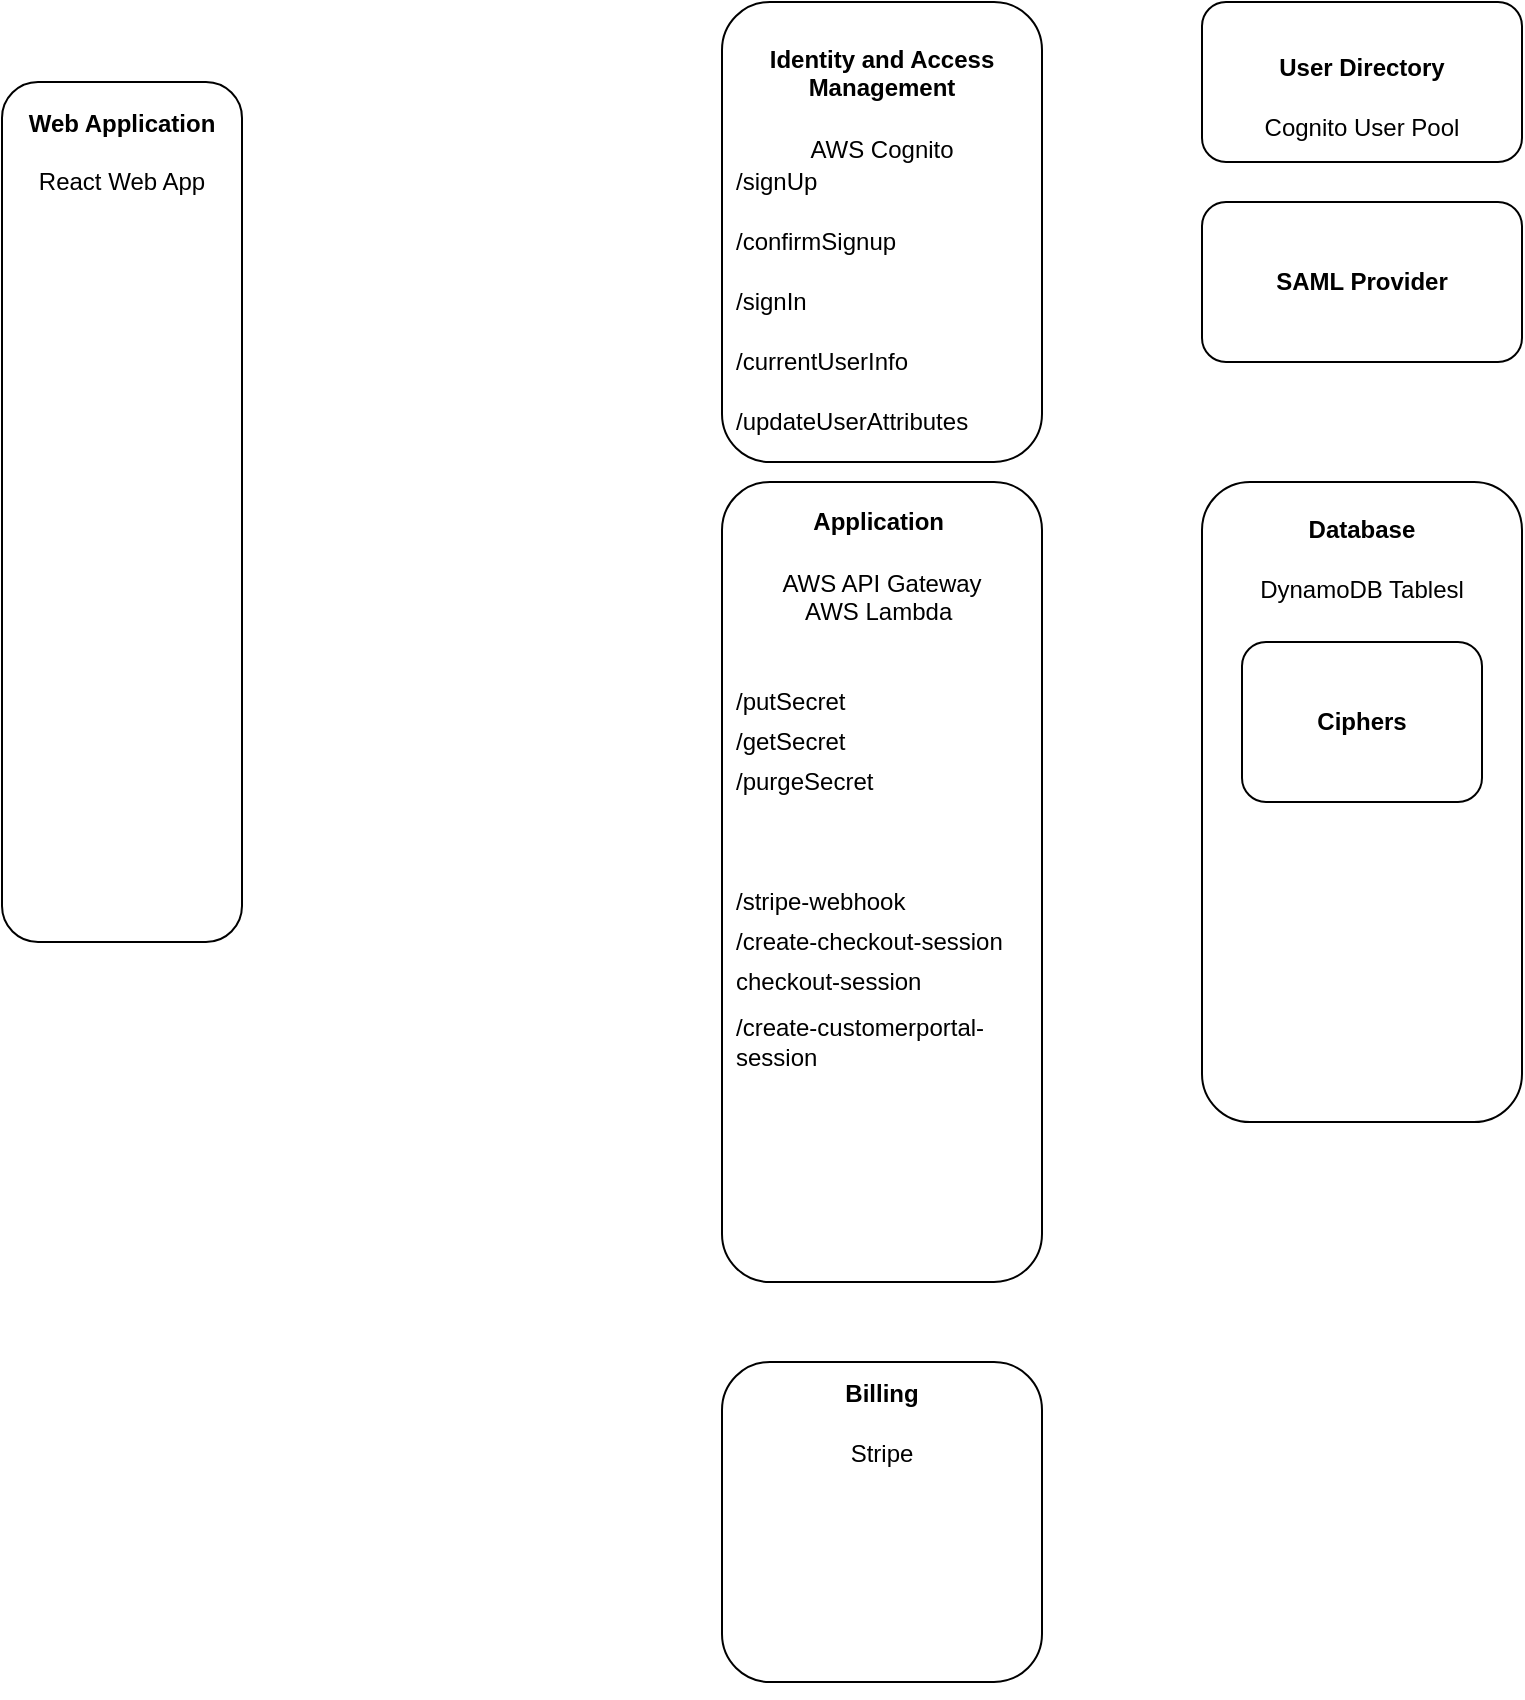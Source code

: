 <mxfile version="13.9.7" type="github" pages="5">
  <diagram id="Hv6Z0Z-jgz0hXXmfDjHY" name="Application Architecture">
    <mxGraphModel dx="1330" dy="662" grid="1" gridSize="10" guides="1" tooltips="1" connect="1" arrows="1" fold="1" page="1" pageScale="1" pageWidth="850" pageHeight="1100" math="0" shadow="0">
      <root>
        <mxCell id="0" />
        <mxCell id="1" parent="0" />
        <mxCell id="rAYTz6jgHJq_qLiI7_aH-13" value="&lt;h4&gt;Identity and Access Management&lt;/h4&gt;AWS Cognito&lt;br&gt;&lt;br&gt;&lt;br&gt;&lt;br&gt;&lt;br&gt;&lt;br&gt;&lt;br&gt;&lt;br&gt;&lt;br&gt;&lt;br&gt;&lt;br&gt;" style="rounded=1;whiteSpace=wrap;html=1;rotation=0;" parent="1" vertex="1">
          <mxGeometry x="400" width="160" height="230" as="geometry" />
        </mxCell>
        <mxCell id="rAYTz6jgHJq_qLiI7_aH-3" value="&lt;h4&gt;Billing&lt;/h4&gt;Stripe&lt;br&gt;&lt;br&gt;&lt;br&gt;&lt;br&gt;&lt;br&gt;&lt;br&gt;&lt;br&gt;&lt;br&gt;&lt;br&gt;" style="rounded=1;whiteSpace=wrap;html=1;rotation=0;" parent="1" vertex="1">
          <mxGeometry x="400" y="680" width="160" height="160" as="geometry" />
        </mxCell>
        <mxCell id="rAYTz6jgHJq_qLiI7_aH-6" value="&lt;h4&gt;Application&amp;nbsp;&lt;/h4&gt;AWS API Gateway&lt;br&gt;AWS Lambda&amp;nbsp;&lt;br&gt;&lt;br&gt;&lt;br&gt;&lt;br&gt;&lt;br&gt;&lt;br&gt;&lt;br&gt;&lt;br&gt;&lt;br&gt;&lt;br&gt;&lt;br&gt;&lt;br&gt;&lt;br&gt;&lt;br&gt;&lt;br&gt;&lt;br&gt;&lt;br&gt;&lt;br&gt;&lt;br&gt;&lt;br&gt;&lt;br&gt;&lt;br&gt;&lt;br&gt;&lt;br&gt;" style="rounded=1;whiteSpace=wrap;html=1;rotation=0;" parent="1" vertex="1">
          <mxGeometry x="400" y="240" width="160" height="400" as="geometry" />
        </mxCell>
        <mxCell id="rAYTz6jgHJq_qLiI7_aH-10" value="/signUp" style="text;html=1;strokeColor=none;fillColor=none;align=left;verticalAlign=middle;whiteSpace=wrap;rounded=0;" parent="1" vertex="1">
          <mxGeometry x="405" y="80" width="40" height="20" as="geometry" />
        </mxCell>
        <mxCell id="rAYTz6jgHJq_qLiI7_aH-21" value="/confirmSignup" style="text;html=1;strokeColor=none;fillColor=none;align=left;verticalAlign=middle;whiteSpace=wrap;rounded=0;" parent="1" vertex="1">
          <mxGeometry x="405" y="110" width="40" height="20" as="geometry" />
        </mxCell>
        <mxCell id="rAYTz6jgHJq_qLiI7_aH-22" value="/signIn" style="text;html=1;strokeColor=none;fillColor=none;align=left;verticalAlign=middle;whiteSpace=wrap;rounded=0;" parent="1" vertex="1">
          <mxGeometry x="405" y="140" width="40" height="20" as="geometry" />
        </mxCell>
        <mxCell id="rAYTz6jgHJq_qLiI7_aH-23" value="&lt;h4&gt;User Directory&lt;/h4&gt;Cognito User Pool" style="rounded=1;whiteSpace=wrap;html=1;rotation=0;" parent="1" vertex="1">
          <mxGeometry x="640" width="160" height="80" as="geometry" />
        </mxCell>
        <mxCell id="rAYTz6jgHJq_qLiI7_aH-24" value="&lt;div&gt;&lt;b&gt;Web Application&lt;/b&gt;&lt;/div&gt;&lt;div&gt;&lt;b&gt;&lt;br&gt;&lt;/b&gt;&lt;/div&gt;&lt;div&gt;React Web App&lt;/div&gt;&lt;div&gt;&lt;br&gt;&lt;/div&gt;&lt;div&gt;&lt;br&gt;&lt;/div&gt;&lt;div&gt;&lt;br&gt;&lt;/div&gt;&lt;div&gt;&lt;br&gt;&lt;/div&gt;&lt;div&gt;&lt;br&gt;&lt;/div&gt;&lt;div&gt;&lt;br&gt;&lt;/div&gt;&lt;div&gt;&lt;br&gt;&lt;/div&gt;&lt;div&gt;&lt;br&gt;&lt;/div&gt;&lt;div&gt;&lt;br&gt;&lt;/div&gt;&lt;div&gt;&lt;br&gt;&lt;/div&gt;&lt;div&gt;&lt;br&gt;&lt;/div&gt;&lt;div&gt;&lt;br&gt;&lt;/div&gt;&lt;div&gt;&lt;br&gt;&lt;/div&gt;&lt;div&gt;&lt;br&gt;&lt;/div&gt;&lt;div&gt;&lt;br&gt;&lt;/div&gt;&lt;div&gt;&lt;br&gt;&lt;/div&gt;&lt;div&gt;&lt;br&gt;&lt;/div&gt;&lt;div&gt;&lt;br&gt;&lt;/div&gt;&lt;div&gt;&lt;br&gt;&lt;/div&gt;&lt;div&gt;&lt;br&gt;&lt;/div&gt;&lt;div&gt;&lt;br&gt;&lt;/div&gt;&lt;div&gt;&lt;br&gt;&lt;/div&gt;&lt;div&gt;&lt;br&gt;&lt;/div&gt;&lt;div&gt;&lt;br&gt;&lt;/div&gt;&lt;div&gt;&lt;br&gt;&lt;/div&gt;" style="rounded=1;whiteSpace=wrap;html=1;align=center;" parent="1" vertex="1">
          <mxGeometry x="40" y="40" width="120" height="430" as="geometry" />
        </mxCell>
        <mxCell id="rAYTz6jgHJq_qLiI7_aH-28" value="&lt;h4&gt;Database&lt;/h4&gt;DynamoDB Tablesl&lt;br&gt;&lt;br&gt;&lt;br&gt;&lt;br&gt;&lt;br&gt;&lt;br&gt;&lt;br&gt;&lt;br&gt;&lt;br&gt;&lt;br&gt;&lt;br&gt;&lt;br&gt;&lt;br&gt;&lt;br&gt;&lt;br&gt;&lt;br&gt;&lt;br&gt;&lt;br&gt;&lt;br&gt;" style="rounded=1;whiteSpace=wrap;html=1;rotation=0;" parent="1" vertex="1">
          <mxGeometry x="640" y="240" width="160" height="320" as="geometry" />
        </mxCell>
        <mxCell id="_rLPY60AcB8KLhZ8MVNL-1" value="&lt;h4&gt;Ciphers&lt;/h4&gt;" style="rounded=1;whiteSpace=wrap;html=1;rotation=0;" parent="1" vertex="1">
          <mxGeometry x="660" y="320" width="120" height="80" as="geometry" />
        </mxCell>
        <mxCell id="CP3uooLWyoKTAAhPnvAy-1" value="&lt;h4&gt;SAML Provider&lt;/h4&gt;" style="rounded=1;whiteSpace=wrap;html=1;rotation=0;" parent="1" vertex="1">
          <mxGeometry x="640" y="100" width="160" height="80" as="geometry" />
        </mxCell>
        <mxCell id="HtaPsJCZTVptxdijYcUO-7" value="/putSecret" style="text;html=1;strokeColor=none;fillColor=none;align=left;verticalAlign=middle;whiteSpace=wrap;rounded=0;" parent="1" vertex="1">
          <mxGeometry x="405" y="340" width="40" height="20" as="geometry" />
        </mxCell>
        <mxCell id="HtaPsJCZTVptxdijYcUO-8" value="/getSecret" style="text;html=1;strokeColor=none;fillColor=none;align=left;verticalAlign=middle;whiteSpace=wrap;rounded=0;" parent="1" vertex="1">
          <mxGeometry x="405" y="360" width="40" height="20" as="geometry" />
        </mxCell>
        <mxCell id="HtaPsJCZTVptxdijYcUO-9" value="/purgeSecret" style="text;html=1;strokeColor=none;fillColor=none;align=left;verticalAlign=middle;whiteSpace=wrap;rounded=0;" parent="1" vertex="1">
          <mxGeometry x="405" y="380" width="40" height="20" as="geometry" />
        </mxCell>
        <mxCell id="HtaPsJCZTVptxdijYcUO-10" value="/create-checkout-session" style="text;html=1;strokeColor=none;fillColor=none;align=left;verticalAlign=middle;whiteSpace=wrap;rounded=0;" parent="1" vertex="1">
          <mxGeometry x="405" y="460" width="145" height="20" as="geometry" />
        </mxCell>
        <mxCell id="HtaPsJCZTVptxdijYcUO-12" value="/currentUserInfo" style="text;html=1;strokeColor=none;fillColor=none;align=left;verticalAlign=middle;whiteSpace=wrap;rounded=0;" parent="1" vertex="1">
          <mxGeometry x="405" y="170" width="40" height="20" as="geometry" />
        </mxCell>
        <mxCell id="HtaPsJCZTVptxdijYcUO-16" value="/updateUserAttributes" style="text;html=1;strokeColor=none;fillColor=none;align=left;verticalAlign=middle;whiteSpace=wrap;rounded=0;" parent="1" vertex="1">
          <mxGeometry x="405" y="200" width="40" height="20" as="geometry" />
        </mxCell>
        <mxCell id="avt5vIIPCPfY_CYcahbM-1" value="/create-customerportal-session" style="text;html=1;strokeColor=none;fillColor=none;align=left;verticalAlign=middle;whiteSpace=wrap;rounded=0;" parent="1" vertex="1">
          <mxGeometry x="405" y="510" width="145" height="20" as="geometry" />
        </mxCell>
        <mxCell id="avt5vIIPCPfY_CYcahbM-2" value="/stripe-webhook" style="text;html=1;strokeColor=none;fillColor=none;align=left;verticalAlign=middle;whiteSpace=wrap;rounded=0;" parent="1" vertex="1">
          <mxGeometry x="405" y="440" width="145" height="20" as="geometry" />
        </mxCell>
        <mxCell id="smLbkYnNgfmEr017NGvr-1" value="checkout-session" style="text;html=1;strokeColor=none;fillColor=none;align=left;verticalAlign=middle;whiteSpace=wrap;rounded=0;" vertex="1" parent="1">
          <mxGeometry x="405" y="480" width="145" height="20" as="geometry" />
        </mxCell>
      </root>
    </mxGraphModel>
  </diagram>
  <diagram id="meiobIrOe3v6sIiOFs1T" name="Customer Signup Workflow">
    <mxGraphModel dx="1330" dy="662" grid="1" gridSize="10" guides="1" tooltips="1" connect="1" arrows="1" fold="1" page="1" pageScale="1" pageWidth="850" pageHeight="1100" math="0" shadow="0">
      <root>
        <mxCell id="_9yXxtEjR1OTdAbJsEgE-0" />
        <mxCell id="_9yXxtEjR1OTdAbJsEgE-1" parent="_9yXxtEjR1OTdAbJsEgE-0" />
        <mxCell id="KRTxZYGXJsxzrHXSowZi-0" value="Customer Signup Workflow" style="text;html=1;align=left;verticalAlign=middle;resizable=0;points=[];autosize=1;fontStyle=1" vertex="1" parent="_9yXxtEjR1OTdAbJsEgE-1">
          <mxGeometry x="120" y="40" width="170" height="20" as="geometry" />
        </mxCell>
        <mxCell id="KRTxZYGXJsxzrHXSowZi-1" value="&lt;div style=&quot;text-align: left&quot;&gt;Signup.js&lt;/div&gt;&lt;div style=&quot;text-align: left&quot;&gt;&amp;nbsp; &amp;nbsp;Create Cognito customer&lt;/div&gt;&lt;div style=&quot;text-align: left&quot;&gt;&amp;nbsp; &amp;nbsp;Validate E-mail&lt;/div&gt;&lt;div style=&quot;text-align: left&quot;&gt;&amp;nbsp; &amp;nbsp; Type in Code&lt;/div&gt;&lt;br&gt;&lt;div&gt;&lt;div&gt;&lt;div style=&quot;text-align: left&quot;&gt;&amp;nbsp; &amp;nbsp; &amp;nbsp;E-mail matches existing Domain?&lt;/div&gt;&lt;/div&gt;&lt;/div&gt;&lt;div style=&quot;text-align: left&quot;&gt;&amp;nbsp; &amp;nbsp; &amp;nbsp;Yes - Job done - redirect to /&lt;br&gt;&lt;/div&gt;&lt;div style=&quot;text-align: left&quot;&gt;&lt;br&gt;&lt;/div&gt;&lt;div style=&quot;text-align: left&quot;&gt;&amp;nbsp; &amp;nbsp; No -&amp;nbsp;&lt;/div&gt;&lt;div style=&quot;text-align: left&quot;&gt;&amp;nbsp; &amp;nbsp; &amp;nbsp; &amp;nbsp; &amp;nbsp; &amp;nbsp;Call create-checkout-session (pass e-mail)&lt;/div&gt;&lt;div style=&quot;text-align: left&quot;&gt;&amp;nbsp; &amp;nbsp; &amp;nbsp; &amp;nbsp; &amp;nbsp; &amp;nbsp;Stripe redirects to /success?sessionId=n&lt;/div&gt;&lt;div style=&quot;text-align: left&quot;&gt;&amp;nbsp; &amp;nbsp; &amp;nbsp; &amp;nbsp; &amp;nbsp; &amp;nbsp;Call checkout-session serverless function&lt;/div&gt;&lt;div style=&quot;text-align: left&quot;&gt;&amp;nbsp; &amp;nbsp; &amp;nbsp; &amp;nbsp; &amp;nbsp; &amp;nbsp;Display Loader / Spinner&lt;/div&gt;&lt;div style=&quot;text-align: left&quot;&gt;&lt;br&gt;&lt;/div&gt;&lt;div style=&quot;text-align: left&quot;&gt;&amp;nbsp; &amp;nbsp; &amp;nbsp; &amp;nbsp; &amp;nbsp; checkout-session serverless function&lt;/div&gt;&lt;div style=&quot;text-align: left&quot;&gt;&amp;nbsp; &amp;nbsp; &amp;nbsp; &amp;nbsp; &amp;nbsp; &amp;nbsp; &amp;nbsp; &amp;nbsp; &amp;nbsp;Call Cognito Auth.updateUserAttributes&lt;/div&gt;&lt;div style=&quot;text-align: left&quot;&gt;&amp;nbsp; &amp;nbsp; &amp;nbsp; &amp;nbsp; &amp;nbsp; &amp;nbsp; &amp;nbsp; &amp;nbsp; &amp;nbsp; &amp;nbsp; &amp;nbsp; &amp;nbsp; add stripeCustomerId&lt;/div&gt;&lt;div style=&quot;text-align: left&quot;&gt;&amp;nbsp; &amp;nbsp; &amp;nbsp; &amp;nbsp; &amp;nbsp; &amp;nbsp; &amp;nbsp; &amp;nbsp; &amp;nbsp; &amp;nbsp; &amp;nbsp; &amp;nbsp; suscriptionName&lt;/div&gt;&lt;div style=&quot;text-align: left&quot;&gt;&amp;nbsp; &amp;nbsp; &amp;nbsp; &amp;nbsp; &amp;nbsp; &amp;nbsp; &amp;nbsp; &amp;nbsp; &amp;nbsp; &amp;nbsp; &amp;nbsp; &amp;nbsp; subscriptionActiveToDate (or whatever this is called)&lt;/div&gt;&lt;div style=&quot;text-align: left&quot;&gt;&amp;nbsp; &amp;nbsp; &amp;nbsp; &amp;nbsp; &amp;nbsp; &amp;nbsp; &amp;nbsp; &amp;nbsp; &amp;nbsp; &amp;nbsp; &amp;nbsp; &amp;nbsp; isBillingAdmin=true&lt;/div&gt;&lt;div style=&quot;text-align: left&quot;&gt;&amp;nbsp; &amp;nbsp; &amp;nbsp; &amp;nbsp; &amp;nbsp; &amp;nbsp; &amp;nbsp; &amp;nbsp; &amp;nbsp; &amp;nbsp; &amp;nbsp; &amp;nbsp; IsUserAdmin=true&lt;/div&gt;&lt;div style=&quot;text-align: left&quot;&gt;&amp;nbsp; &amp;nbsp; &amp;nbsp; &amp;nbsp; &amp;nbsp; &amp;nbsp; &amp;nbsp; &amp;nbsp; &amp;nbsp;Redirect to /Settings?sessionId=n&lt;/div&gt;&lt;div style=&quot;text-align: left&quot;&gt;&lt;br&gt;&lt;/div&gt;&lt;div style=&quot;text-align: left&quot;&gt;&amp;nbsp; &amp;nbsp; &amp;nbsp; &amp;nbsp; &amp;nbsp; &amp;nbsp; &amp;nbsp; &amp;nbsp; Display &#39;Manage Account&#39; Button&lt;/div&gt;&lt;div style=&quot;text-align: left&quot;&gt;&amp;nbsp; &amp;nbsp; &amp;nbsp; &amp;nbsp; &amp;nbsp; &amp;nbsp; &amp;nbsp; &amp;nbsp; &amp;nbsp; &amp;nbsp; &amp;nbsp; &amp;nbsp; onClick(call create-portal-session)&lt;/div&gt;&lt;div style=&quot;text-align: left&quot;&gt;&lt;br&gt;&lt;/div&gt;&lt;div style=&quot;text-align: left&quot;&gt;&lt;br&gt;&lt;/div&gt;" style="text;html=1;align=center;verticalAlign=middle;resizable=0;points=[];autosize=1;" vertex="1" parent="_9yXxtEjR1OTdAbJsEgE-1">
          <mxGeometry x="120" y="75" width="370" height="380" as="geometry" />
        </mxCell>
      </root>
    </mxGraphModel>
  </diagram>
  <diagram id="NxciisnmmN84hfSMXkzs" name="CICD">
    <mxGraphModel dx="1330" dy="662" grid="1" gridSize="10" guides="1" tooltips="1" connect="1" arrows="1" fold="1" page="1" pageScale="1" pageWidth="850" pageHeight="1100" math="0" shadow="0">
      <root>
        <mxCell id="5weoIt8CV3_sYMo1khrZ-0" />
        <mxCell id="5weoIt8CV3_sYMo1khrZ-1" parent="5weoIt8CV3_sYMo1khrZ-0" />
        <mxCell id="gUvDCBEUuUBYy2Yh0ItH-0" value="&lt;h4&gt;Seed.run&lt;/h4&gt;&lt;div&gt;pipeline: development&amp;nbsp;&lt;/div&gt;&lt;a target=&quot;_blank&quot; href=&quot;https://ryqb0azfd7.execute-api.ap-southeast-2.amazonaws.com/dev&quot; style=&quot;box-sizing: border-box ; color: rgb(46 , 45 , 51) ; text-decoration: none ; transition: 0.3s ; font-family: &amp;#34;rubik&amp;#34; , sans-serif ; text-align: left&quot;&gt;&lt;font style=&quot;font-size: 12px&quot;&gt;ryqb0azfd7.execute-api.ap-southeast-2.amazonaws.com/dev&lt;/font&gt;&lt;/a&gt;&lt;div&gt;&lt;br&gt;&lt;/div&gt;&lt;div&gt;pipeline: production (manual deploy)&lt;/div&gt;&lt;div&gt;qnsed5flsh.execute-api.ap-southeast-2.amazonaws.com/prod&lt;br&gt;&lt;/div&gt;" style="rounded=1;whiteSpace=wrap;html=1;rotation=0;" parent="5weoIt8CV3_sYMo1khrZ-1" vertex="1">
          <mxGeometry x="320" y="320" width="520" height="200" as="geometry" />
        </mxCell>
        <mxCell id="gUvDCBEUuUBYy2Yh0ItH-1" value="&lt;h4&gt;GitHub&lt;/h4&gt;&lt;br&gt;&lt;br&gt;&lt;br&gt;&lt;br&gt;&lt;br&gt;&lt;br&gt;&lt;br&gt;&lt;br&gt;&lt;br&gt;&lt;br&gt;&lt;br&gt;&lt;br&gt;&lt;br&gt;&lt;br&gt;&lt;br&gt;&lt;br&gt;" style="rounded=1;whiteSpace=wrap;html=1;rotation=0;" parent="5weoIt8CV3_sYMo1khrZ-1" vertex="1">
          <mxGeometry x="40" y="120" width="240" height="440" as="geometry" />
        </mxCell>
        <mxCell id="gUvDCBEUuUBYy2Yh0ItH-2" value="&lt;h4&gt;Secret-Sharer-Client Repo&lt;/h4&gt;&lt;div&gt;branch: master&lt;/div&gt;&lt;div&gt;branch: dev-branch&lt;/div&gt;" style="rounded=1;whiteSpace=wrap;html=1;rotation=0;" parent="5weoIt8CV3_sYMo1khrZ-1" vertex="1">
          <mxGeometry x="80" y="200" width="160" height="80" as="geometry" />
        </mxCell>
        <mxCell id="gUvDCBEUuUBYy2Yh0ItH-3" value="&lt;h4&gt;Secret-Sharer-Server Repo&lt;/h4&gt;&lt;div&gt;branch: master&lt;/div&gt;" style="rounded=1;whiteSpace=wrap;html=1;rotation=0;" parent="5weoIt8CV3_sYMo1khrZ-1" vertex="1">
          <mxGeometry x="80" y="320" width="160" height="200" as="geometry" />
        </mxCell>
        <mxCell id="gUvDCBEUuUBYy2Yh0ItH-4" value="&lt;h4&gt;Netlify&lt;/h4&gt;&amp;nbsp; &amp;nbsp; &amp;nbsp; &amp;nbsp; &amp;nbsp; &amp;nbsp; &amp;nbsp; &amp;nbsp; &amp;nbsp; &amp;nbsp; &amp;nbsp; &amp;nbsp; &amp;nbsp; &amp;nbsp; &amp;nbsp; &amp;nbsp; &amp;nbsp; &amp;nbsp; &amp;nbsp; &amp;nbsp; &amp;nbsp; &amp;nbsp; &amp;nbsp; &amp;nbsp; &amp;nbsp; &amp;nbsp; &amp;nbsp; &amp;nbsp; &amp;nbsp; &amp;nbsp; &amp;nbsp; &amp;nbsp; &amp;nbsp; &amp;nbsp; &amp;nbsp; &amp;nbsp; &amp;nbsp; &amp;nbsp; &amp;nbsp; &amp;nbsp; &amp;nbsp; &amp;nbsp; &amp;nbsp; &amp;nbsp; &amp;nbsp; &amp;nbsp;https://master--secret-sharer.netlify.app&lt;br&gt;&lt;div&gt;&lt;div&gt;&lt;div&gt;&lt;div&gt;&lt;div&gt;&lt;div&gt;&lt;div&gt;&lt;div&gt;&lt;div&gt;&lt;div&gt;&amp;nbsp; &amp;nbsp; &amp;nbsp; &amp;nbsp; &amp;nbsp; &amp;nbsp; &amp;nbsp; &amp;nbsp; &amp;nbsp; &amp;nbsp; &amp;nbsp; &amp;nbsp; &amp;nbsp; &amp;nbsp; &amp;nbsp; &amp;nbsp; &amp;nbsp; &amp;nbsp; &amp;nbsp; &amp;nbsp; &amp;nbsp; &amp;nbsp; &amp;nbsp; &amp;nbsp; &amp;nbsp; &amp;nbsp; &amp;nbsp; &amp;nbsp; &amp;nbsp; &amp;nbsp; &amp;nbsp; &amp;nbsp; &amp;nbsp; &amp;nbsp; &amp;nbsp; &amp;nbsp; &amp;nbsp; &amp;nbsp; &amp;nbsp; &amp;nbsp; &amp;nbsp; &amp;nbsp; &amp;nbsp;https:/dev-branch--secret-sharer.netlify.app&lt;/div&gt;&lt;/div&gt;&lt;/div&gt;&lt;/div&gt;&lt;/div&gt;&lt;/div&gt;&lt;/div&gt;&lt;/div&gt;&lt;/div&gt;&lt;/div&gt;" style="rounded=1;whiteSpace=wrap;html=1;rotation=0;" parent="5weoIt8CV3_sYMo1khrZ-1" vertex="1">
          <mxGeometry x="320" y="200" width="520" height="80" as="geometry" />
        </mxCell>
        <mxCell id="gUvDCBEUuUBYy2Yh0ItH-7" value="&lt;h4&gt;Cloudflare&lt;/h4&gt;&lt;div&gt;CNAME&lt;/div&gt;&lt;div&gt;shhh.link&lt;/div&gt;master--secret-sharer.netlify.app&lt;div&gt;&amp;nbsp;&lt;/div&gt;" style="rounded=1;whiteSpace=wrap;html=1;rotation=0;" parent="5weoIt8CV3_sYMo1khrZ-1" vertex="1">
          <mxGeometry x="590" y="80" width="250" height="80" as="geometry" />
        </mxCell>
      </root>
    </mxGraphModel>
  </diagram>
  <diagram id="8XQlMVYwTLiwBFjd8v2O" name="Mgmt &amp; Reporting">
    <mxGraphModel dx="1330" dy="662" grid="1" gridSize="10" guides="1" tooltips="1" connect="1" arrows="1" fold="1" page="1" pageScale="1" pageWidth="850" pageHeight="1100" math="0" shadow="0">
      <root>
        <mxCell id="kYcK-3j_SrmOTwIYCgRn-0" />
        <mxCell id="kYcK-3j_SrmOTwIYCgRn-1" parent="kYcK-3j_SrmOTwIYCgRn-0" />
        <mxCell id="4YO0bs2g4u5x8FvCbHhL-0" value="&lt;h4&gt;Serverless.com&lt;/h4&gt;&lt;div&gt;Serverless Usage and Statistics&lt;/div&gt;" style="rounded=1;whiteSpace=wrap;html=1;rotation=0;" parent="kYcK-3j_SrmOTwIYCgRn-1" vertex="1">
          <mxGeometry x="160" y="680" width="520" height="80" as="geometry" />
        </mxCell>
        <mxCell id="4YO0bs2g4u5x8FvCbHhL-4" value="&lt;h4&gt;Sentry.io&lt;/h4&gt;React Web Application Usage, Statistics and Bug Tracking" style="rounded=1;whiteSpace=wrap;html=1;rotation=0;" parent="kYcK-3j_SrmOTwIYCgRn-1" vertex="1">
          <mxGeometry x="160" y="560" width="520" height="80" as="geometry" />
        </mxCell>
        <mxCell id="4YO0bs2g4u5x8FvCbHhL-5" value="&lt;h4&gt;Cloudflare&lt;/h4&gt;&lt;div&gt;DNS and WAF Management, Usage and Statistics&lt;/div&gt;&lt;div&gt;&amp;nbsp;&lt;/div&gt;" style="rounded=1;whiteSpace=wrap;html=1;rotation=0;" parent="kYcK-3j_SrmOTwIYCgRn-1" vertex="1">
          <mxGeometry x="160" y="80" width="520" height="80" as="geometry" />
        </mxCell>
        <mxCell id="4YO0bs2g4u5x8FvCbHhL-6" value="&lt;h4&gt;Amazonaws.com&lt;/h4&gt;&lt;div&gt;DynamoDB, Cognito, API Gateway &amp;amp; Lambda Management, Usage and Statistics&lt;/div&gt;" style="rounded=1;whiteSpace=wrap;html=1;rotation=0;" parent="kYcK-3j_SrmOTwIYCgRn-1" vertex="1">
          <mxGeometry x="160" y="800" width="520" height="80" as="geometry" />
        </mxCell>
        <mxCell id="4YO0bs2g4u5x8FvCbHhL-7" value="&lt;h4&gt;Github.com&lt;/h4&gt;Code Repository Management, Usage and Statistics" style="rounded=1;whiteSpace=wrap;html=1;rotation=0;" parent="kYcK-3j_SrmOTwIYCgRn-1" vertex="1">
          <mxGeometry x="160" y="200" width="520" height="80" as="geometry" />
        </mxCell>
        <mxCell id="4YO0bs2g4u5x8FvCbHhL-8" value="&lt;h4&gt;Seed.run&lt;/h4&gt;&lt;div&gt;Serverless Backend Continuous Integration / Deployment Management&lt;/div&gt;" style="rounded=1;whiteSpace=wrap;html=1;rotation=0;" parent="kYcK-3j_SrmOTwIYCgRn-1" vertex="1">
          <mxGeometry x="160" y="440" width="520" height="80" as="geometry" />
        </mxCell>
        <mxCell id="4YO0bs2g4u5x8FvCbHhL-9" value="&lt;h4&gt;Netlify.com&lt;/h4&gt;Web Application Continuous Integration / Deployment Managment" style="rounded=1;whiteSpace=wrap;html=1;rotation=0;" parent="kYcK-3j_SrmOTwIYCgRn-1" vertex="1">
          <mxGeometry x="160" y="320" width="520" height="80" as="geometry" />
        </mxCell>
      </root>
    </mxGraphModel>
  </diagram>
  <diagram id="ktrm1AF7MMYaVzFN94N8" name="References">
    <mxGraphModel dx="1330" dy="662" grid="1" gridSize="10" guides="1" tooltips="1" connect="1" arrows="1" fold="1" page="1" pageScale="1" pageWidth="850" pageHeight="1100" math="0" shadow="0">
      <root>
        <mxCell id="GUHfuzDCQo2xxeLJagS3-0" />
        <mxCell id="GUHfuzDCQo2xxeLJagS3-1" parent="GUHfuzDCQo2xxeLJagS3-0" />
        <UserObject label="https://stripe.com/docs/billing/subscriptions/integrating-customer-portal" link="https://stripe.com/docs/billing/subscriptions/integrating-customer-portal" id="GUHfuzDCQo2xxeLJagS3-3">
          <mxCell style="text;html=1;align=center;verticalAlign=middle;resizable=0;points=[];autosize=1;" parent="GUHfuzDCQo2xxeLJagS3-1" vertex="1">
            <mxGeometry x="120" y="480" width="390" height="20" as="geometry" />
          </mxCell>
        </UserObject>
        <UserObject label="https://stripe.com/docs/webhooks/integration-builder" link="https://stripe.com/docs/webhooks/integration-builder" id="GWS15qCUytG4cjWKH32i-0">
          <mxCell style="text;whiteSpace=wrap;html=1;" parent="GUHfuzDCQo2xxeLJagS3-1" vertex="1">
            <mxGeometry x="125" y="510" width="300" height="30" as="geometry" />
          </mxCell>
        </UserObject>
        <UserObject label="https://stripe.com/docs/billing/subscriptions/checkout/fixed-price" link="https://stripe.com/docs/billing/subscriptions/checkout/fixed-price" id="GWS15qCUytG4cjWKH32i-1">
          <mxCell style="text;whiteSpace=wrap;html=1;" parent="GUHfuzDCQo2xxeLJagS3-1" vertex="1">
            <mxGeometry x="125" y="420" width="360" height="30" as="geometry" />
          </mxCell>
        </UserObject>
        <UserObject label="https://github.com/stripe-samples/checkout-single-subscription" link="https://github.com/stripe-samples/checkout-single-subscription" id="GWS15qCUytG4cjWKH32i-2">
          <mxCell style="text;whiteSpace=wrap;html=1;" parent="GUHfuzDCQo2xxeLJagS3-1" vertex="1">
            <mxGeometry x="125" y="450" width="360" height="30" as="geometry" />
          </mxCell>
        </UserObject>
        <mxCell id="GWS15qCUytG4cjWKH32i-3" value="Billing" style="text;html=1;align=center;verticalAlign=middle;resizable=0;points=[];autosize=1;" parent="GUHfuzDCQo2xxeLJagS3-1" vertex="1">
          <mxGeometry x="120" y="400" width="50" height="20" as="geometry" />
        </mxCell>
      </root>
    </mxGraphModel>
  </diagram>
</mxfile>
